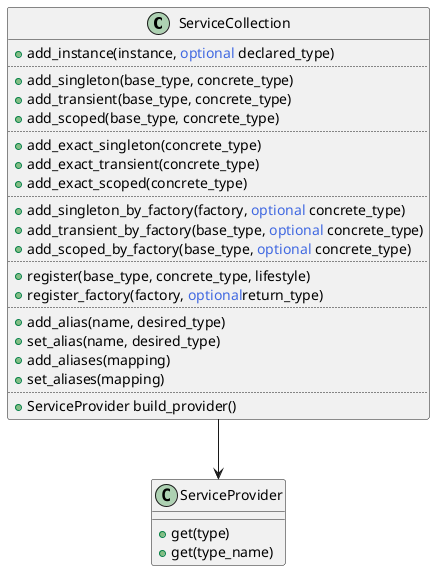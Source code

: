 @startuml classes

class ServiceCollection {
	+add_instance(instance, <color:royalBlue>optional</color> declared_type)
	..
	+add_singleton(base_type, concrete_type)
	+add_transient(base_type, concrete_type)
	+add_scoped(base_type, concrete_type)
	..
	+add_exact_singleton(concrete_type)
	+add_exact_transient(concrete_type)
	+add_exact_scoped(concrete_type)
	..
	+add_singleton_by_factory(factory, <color:royalBlue>optional</color> concrete_type)
	+add_transient_by_factory(base_type, <color:royalBlue>optional</color> concrete_type)
	+add_scoped_by_factory(base_type, <color:royalBlue>optional</color> concrete_type)
	..
	+register(base_type, concrete_type, lifestyle)
	+register_factory(factory, <color:royalBlue>optional</color>return_type)
	..
	+add_alias(name, desired_type)
	+set_alias(name, desired_type)
	+add_aliases(mapping)
	+set_aliases(mapping)
	..
	+ServiceProvider build_provider()
}

class ServiceProvider {
  +get(type)
	+get(type_name)
}

ServiceCollection -down-> ServiceProvider

@enduml
